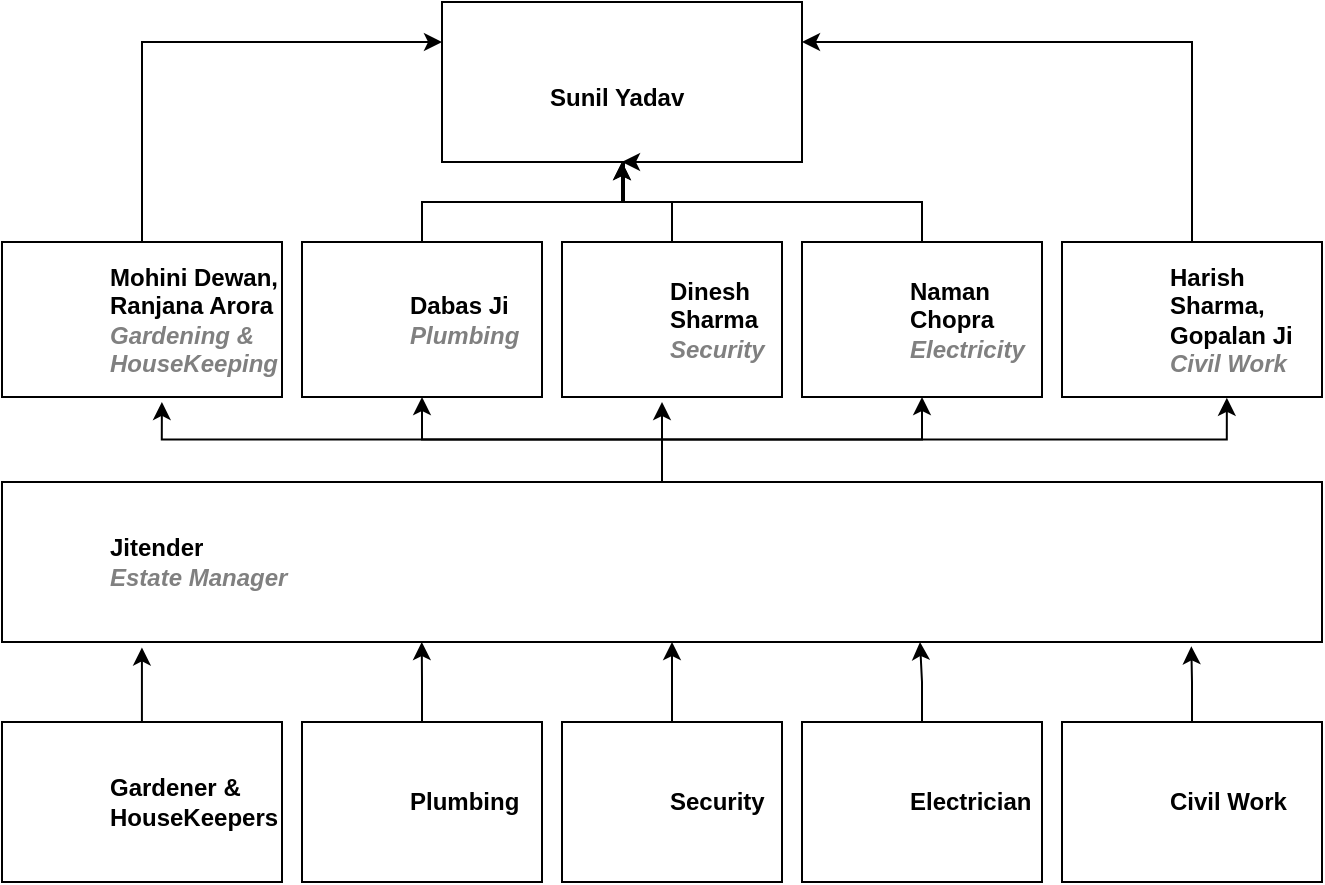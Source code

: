 <mxfile version="23.0.0" type="github">
  <diagram id="prtHgNgQTEPvFCAcTncT" name="Page-1">
    <mxGraphModel dx="918" dy="1531" grid="1" gridSize="10" guides="1" tooltips="1" connect="1" arrows="1" fold="1" page="1" pageScale="1" pageWidth="827" pageHeight="1169" math="0" shadow="0">
      <root>
        <mxCell id="0" />
        <mxCell id="1" parent="0" />
        <UserObject label="&lt;br&gt;Sunil Yadav&lt;br&gt;" name="Evan Valet" position="HR Director" location="Office 4" email="me@example.com" placeholders="1" link="https://www.draw.io" id="0x9jmQz1Zl5PlALlcMi5-7">
          <mxCell style="label;image=https://cdn3.iconfinder.com/data/icons/user-avatars-1/512/users-9-2-128.png;whiteSpace=wrap;html=1;rounded=0;glass=0;treeFolding=1;treeMoving=1;" vertex="1" parent="1">
            <mxGeometry x="340" y="-440" width="180" height="80" as="geometry" />
          </mxCell>
        </UserObject>
        <mxCell id="0x9jmQz1Zl5PlALlcMi5-33" style="edgeStyle=orthogonalEdgeStyle;rounded=0;orthogonalLoop=1;jettySize=auto;html=1;entryX=0;entryY=0.25;entryDx=0;entryDy=0;" edge="1" parent="1" source="dNxyNK7c78bLwvsdeMH5-12" target="0x9jmQz1Zl5PlALlcMi5-7">
          <mxGeometry relative="1" as="geometry">
            <Array as="points">
              <mxPoint x="190" y="-420" />
            </Array>
          </mxGeometry>
        </mxCell>
        <UserObject label="Mohini Dewan,&lt;br&gt;Ranjana Arora&lt;br&gt;&lt;font color=&quot;#808080&quot;&gt;&lt;i&gt;Gardening &amp;amp;&lt;br&gt;HouseKeeping&lt;/i&gt;&lt;/font&gt;" name="Tessa Miller" position="CFO" location="Office 1" email="me@example.com" placeholders="1" link="https://www.draw.io" id="dNxyNK7c78bLwvsdeMH5-12">
          <mxCell style="label;image=https://cdn3.iconfinder.com/data/icons/user-avatars-1/512/users-3-128.png;whiteSpace=wrap;html=1;rounded=0;glass=0;treeMoving=1;treeFolding=1;" parent="1" vertex="1">
            <mxGeometry x="120" y="-320" width="140" height="77.5" as="geometry" />
          </mxCell>
        </UserObject>
        <mxCell id="0x9jmQz1Zl5PlALlcMi5-34" style="edgeStyle=orthogonalEdgeStyle;rounded=0;orthogonalLoop=1;jettySize=auto;html=1;entryX=0.5;entryY=1;entryDx=0;entryDy=0;" edge="1" parent="1" source="0x9jmQz1Zl5PlALlcMi5-2" target="0x9jmQz1Zl5PlALlcMi5-7">
          <mxGeometry relative="1" as="geometry" />
        </mxCell>
        <UserObject label="Dabas Ji&lt;br&gt;&lt;font color=&quot;#808080&quot;&gt;&lt;i&gt;Plumbing&lt;/i&gt;&lt;/font&gt;" name="Alison Donovan" position="System Admin" location="Office 3" email="me@example.com" placeholders="1" id="0x9jmQz1Zl5PlALlcMi5-2">
          <mxCell style="label;image=https://cdn3.iconfinder.com/data/icons/user-avatars-1/512/users-2-128.png;whiteSpace=wrap;html=1;rounded=0;glass=0;" vertex="1" parent="1">
            <mxGeometry x="270" y="-320" width="120" height="77.5" as="geometry" />
          </mxCell>
        </UserObject>
        <mxCell id="0x9jmQz1Zl5PlALlcMi5-35" style="edgeStyle=orthogonalEdgeStyle;rounded=0;orthogonalLoop=1;jettySize=auto;html=1;entryX=0.5;entryY=1;entryDx=0;entryDy=0;" edge="1" parent="1" source="0x9jmQz1Zl5PlALlcMi5-4" target="0x9jmQz1Zl5PlALlcMi5-7">
          <mxGeometry relative="1" as="geometry" />
        </mxCell>
        <UserObject label="Dinesh Sharma&lt;br&gt;&lt;i style=&quot;color: gray&quot;&gt;Security&lt;/i&gt;" name="Alison Donovan" position="System Admin" location="Office 3" email="me@example.com" placeholders="1" id="0x9jmQz1Zl5PlALlcMi5-4">
          <mxCell style="label;image=https://cdn3.iconfinder.com/data/icons/user-avatars-1/512/users-2-128.png;whiteSpace=wrap;html=1;rounded=0;glass=0;" vertex="1" parent="1">
            <mxGeometry x="400" y="-320" width="110" height="77.5" as="geometry" />
          </mxCell>
        </UserObject>
        <mxCell id="0x9jmQz1Zl5PlALlcMi5-36" style="edgeStyle=orthogonalEdgeStyle;rounded=0;orthogonalLoop=1;jettySize=auto;html=1;" edge="1" parent="1" source="0x9jmQz1Zl5PlALlcMi5-5">
          <mxGeometry relative="1" as="geometry">
            <mxPoint x="430" y="-360" as="targetPoint" />
            <Array as="points">
              <mxPoint x="580" y="-340" />
              <mxPoint x="431" y="-340" />
            </Array>
          </mxGeometry>
        </mxCell>
        <UserObject label="Naman Chopra&lt;br&gt;&lt;font color=&quot;#808080&quot;&gt;&lt;i&gt;Electricity&lt;/i&gt;&lt;/font&gt;" name="Alison Donovan" position="System Admin" location="Office 3" email="me@example.com" placeholders="1" id="0x9jmQz1Zl5PlALlcMi5-5">
          <mxCell style="label;image=https://cdn3.iconfinder.com/data/icons/user-avatars-1/512/users-2-128.png;whiteSpace=wrap;html=1;rounded=0;glass=0;" vertex="1" parent="1">
            <mxGeometry x="520" y="-320" width="120" height="77.5" as="geometry" />
          </mxCell>
        </UserObject>
        <mxCell id="0x9jmQz1Zl5PlALlcMi5-37" style="edgeStyle=orthogonalEdgeStyle;rounded=0;orthogonalLoop=1;jettySize=auto;html=1;entryX=1;entryY=0.25;entryDx=0;entryDy=0;" edge="1" parent="1" source="0x9jmQz1Zl5PlALlcMi5-6" target="0x9jmQz1Zl5PlALlcMi5-7">
          <mxGeometry relative="1" as="geometry">
            <Array as="points">
              <mxPoint x="715" y="-420" />
            </Array>
          </mxGeometry>
        </mxCell>
        <UserObject label="Harish Sharma,&lt;br&gt;Gopalan Ji&lt;br&gt;&lt;font color=&quot;#808080&quot;&gt;&lt;i&gt;Civil Work&lt;/i&gt;&lt;/font&gt;" name="Alison Donovan" position="System Admin" location="Office 3" email="me@example.com" placeholders="1" id="0x9jmQz1Zl5PlALlcMi5-6">
          <mxCell style="label;image=https://cdn3.iconfinder.com/data/icons/user-avatars-1/512/users-2-128.png;whiteSpace=wrap;html=1;rounded=0;glass=0;" vertex="1" parent="1">
            <mxGeometry x="650" y="-320" width="130" height="77.5" as="geometry" />
          </mxCell>
        </UserObject>
        <mxCell id="0x9jmQz1Zl5PlALlcMi5-28" style="edgeStyle=orthogonalEdgeStyle;rounded=0;orthogonalLoop=1;jettySize=auto;html=1;entryX=0.5;entryY=1;entryDx=0;entryDy=0;" edge="1" parent="1" source="0x9jmQz1Zl5PlALlcMi5-1" target="0x9jmQz1Zl5PlALlcMi5-2">
          <mxGeometry relative="1" as="geometry" />
        </mxCell>
        <mxCell id="0x9jmQz1Zl5PlALlcMi5-29" style="edgeStyle=orthogonalEdgeStyle;rounded=0;orthogonalLoop=1;jettySize=auto;html=1;" edge="1" parent="1" source="0x9jmQz1Zl5PlALlcMi5-1">
          <mxGeometry relative="1" as="geometry">
            <mxPoint x="450" y="-240" as="targetPoint" />
          </mxGeometry>
        </mxCell>
        <mxCell id="0x9jmQz1Zl5PlALlcMi5-30" style="edgeStyle=orthogonalEdgeStyle;rounded=0;orthogonalLoop=1;jettySize=auto;html=1;entryX=0.5;entryY=1;entryDx=0;entryDy=0;" edge="1" parent="1" source="0x9jmQz1Zl5PlALlcMi5-1" target="0x9jmQz1Zl5PlALlcMi5-5">
          <mxGeometry relative="1" as="geometry" />
        </mxCell>
        <UserObject label="Jitender&lt;br&gt;&lt;font color=&quot;#808080&quot;&gt;&lt;i&gt;Estate Manager&lt;/i&gt;&lt;/font&gt;" name="Edward Morrison" position="Brand Manager" location="Office 2" email="me@example.com" placeholders="1" id="0x9jmQz1Zl5PlALlcMi5-1">
          <mxCell style="label;image=https://cdn3.iconfinder.com/data/icons/user-avatars-1/512/users-10-3-128.png;whiteSpace=wrap;html=1;rounded=0;glass=0;treeFolding=1;treeMoving=1;" vertex="1" parent="1">
            <mxGeometry x="120" y="-200" width="660" height="80" as="geometry" />
          </mxCell>
        </UserObject>
        <UserObject label="Gardener &amp;amp; HouseKeepers" name="Edward Morrison" position="Brand Manager" location="Office 2" email="me@example.com" placeholders="1" id="0x9jmQz1Zl5PlALlcMi5-8">
          <mxCell style="label;image=https://cdn3.iconfinder.com/data/icons/user-avatars-1/512/users-10-3-128.png;whiteSpace=wrap;html=1;rounded=0;glass=0;treeFolding=1;treeMoving=1;" vertex="1" parent="1">
            <mxGeometry x="120" y="-80" width="140" height="80" as="geometry" />
          </mxCell>
        </UserObject>
        <UserObject label="Plumbing" name="Edward Morrison" position="Brand Manager" location="Office 2" email="me@example.com" placeholders="1" id="0x9jmQz1Zl5PlALlcMi5-9">
          <mxCell style="label;image=https://cdn3.iconfinder.com/data/icons/user-avatars-1/512/users-10-3-128.png;whiteSpace=wrap;html=1;rounded=0;glass=0;treeFolding=1;treeMoving=1;" vertex="1" parent="1">
            <mxGeometry x="270" y="-80" width="120" height="80" as="geometry" />
          </mxCell>
        </UserObject>
        <mxCell id="0x9jmQz1Zl5PlALlcMi5-26" style="edgeStyle=orthogonalEdgeStyle;rounded=0;orthogonalLoop=1;jettySize=auto;html=1;" edge="1" parent="1" source="0x9jmQz1Zl5PlALlcMi5-10">
          <mxGeometry relative="1" as="geometry">
            <mxPoint x="455" y="-120" as="targetPoint" />
          </mxGeometry>
        </mxCell>
        <UserObject label="Security" name="Edward Morrison" position="Brand Manager" location="Office 2" email="me@example.com" placeholders="1" id="0x9jmQz1Zl5PlALlcMi5-10">
          <mxCell style="label;image=https://cdn3.iconfinder.com/data/icons/user-avatars-1/512/users-10-3-128.png;whiteSpace=wrap;html=1;rounded=0;glass=0;treeFolding=1;treeMoving=1;" vertex="1" parent="1">
            <mxGeometry x="400" y="-80" width="110" height="80" as="geometry" />
          </mxCell>
        </UserObject>
        <UserObject label="Electrician" name="Edward Morrison" position="Brand Manager" location="Office 2" email="me@example.com" placeholders="1" id="0x9jmQz1Zl5PlALlcMi5-11">
          <mxCell style="label;image=https://cdn3.iconfinder.com/data/icons/user-avatars-1/512/users-10-3-128.png;whiteSpace=wrap;html=1;rounded=0;glass=0;treeFolding=1;treeMoving=1;" vertex="1" parent="1">
            <mxGeometry x="520" y="-80" width="120" height="80" as="geometry" />
          </mxCell>
        </UserObject>
        <UserObject label="Civil Work" name="Edward Morrison" position="Brand Manager" location="Office 2" email="me@example.com" placeholders="1" id="0x9jmQz1Zl5PlALlcMi5-13">
          <mxCell style="label;image=https://cdn3.iconfinder.com/data/icons/user-avatars-1/512/users-10-3-128.png;whiteSpace=wrap;html=1;rounded=0;glass=0;treeFolding=1;treeMoving=1;" vertex="1" parent="1">
            <mxGeometry x="650" y="-80" width="130" height="80" as="geometry" />
          </mxCell>
        </UserObject>
        <mxCell id="0x9jmQz1Zl5PlALlcMi5-14" style="edgeStyle=orthogonalEdgeStyle;rounded=0;orthogonalLoop=1;jettySize=auto;html=1;entryX=0.106;entryY=1.034;entryDx=0;entryDy=0;entryPerimeter=0;" edge="1" parent="1" source="0x9jmQz1Zl5PlALlcMi5-8" target="0x9jmQz1Zl5PlALlcMi5-1">
          <mxGeometry relative="1" as="geometry" />
        </mxCell>
        <mxCell id="0x9jmQz1Zl5PlALlcMi5-16" style="edgeStyle=orthogonalEdgeStyle;rounded=0;orthogonalLoop=1;jettySize=auto;html=1;entryX=0.318;entryY=1;entryDx=0;entryDy=0;entryPerimeter=0;" edge="1" parent="1" source="0x9jmQz1Zl5PlALlcMi5-9" target="0x9jmQz1Zl5PlALlcMi5-1">
          <mxGeometry relative="1" as="geometry" />
        </mxCell>
        <mxCell id="0x9jmQz1Zl5PlALlcMi5-22" style="edgeStyle=orthogonalEdgeStyle;rounded=0;orthogonalLoop=1;jettySize=auto;html=1;" edge="1" parent="1" source="0x9jmQz1Zl5PlALlcMi5-11">
          <mxGeometry relative="1" as="geometry">
            <mxPoint x="579" y="-120" as="targetPoint" />
          </mxGeometry>
        </mxCell>
        <mxCell id="0x9jmQz1Zl5PlALlcMi5-24" style="edgeStyle=orthogonalEdgeStyle;rounded=0;orthogonalLoop=1;jettySize=auto;html=1;entryX=0.901;entryY=1.027;entryDx=0;entryDy=0;entryPerimeter=0;" edge="1" parent="1" source="0x9jmQz1Zl5PlALlcMi5-13" target="0x9jmQz1Zl5PlALlcMi5-1">
          <mxGeometry relative="1" as="geometry" />
        </mxCell>
        <mxCell id="0x9jmQz1Zl5PlALlcMi5-27" style="edgeStyle=orthogonalEdgeStyle;rounded=0;orthogonalLoop=1;jettySize=auto;html=1;entryX=0.571;entryY=1.032;entryDx=0;entryDy=0;entryPerimeter=0;" edge="1" parent="1" source="0x9jmQz1Zl5PlALlcMi5-1" target="dNxyNK7c78bLwvsdeMH5-12">
          <mxGeometry relative="1" as="geometry" />
        </mxCell>
        <mxCell id="0x9jmQz1Zl5PlALlcMi5-31" style="edgeStyle=orthogonalEdgeStyle;rounded=0;orthogonalLoop=1;jettySize=auto;html=1;entryX=0.634;entryY=1.005;entryDx=0;entryDy=0;entryPerimeter=0;" edge="1" parent="1" source="0x9jmQz1Zl5PlALlcMi5-1" target="0x9jmQz1Zl5PlALlcMi5-6">
          <mxGeometry relative="1" as="geometry" />
        </mxCell>
      </root>
    </mxGraphModel>
  </diagram>
</mxfile>
